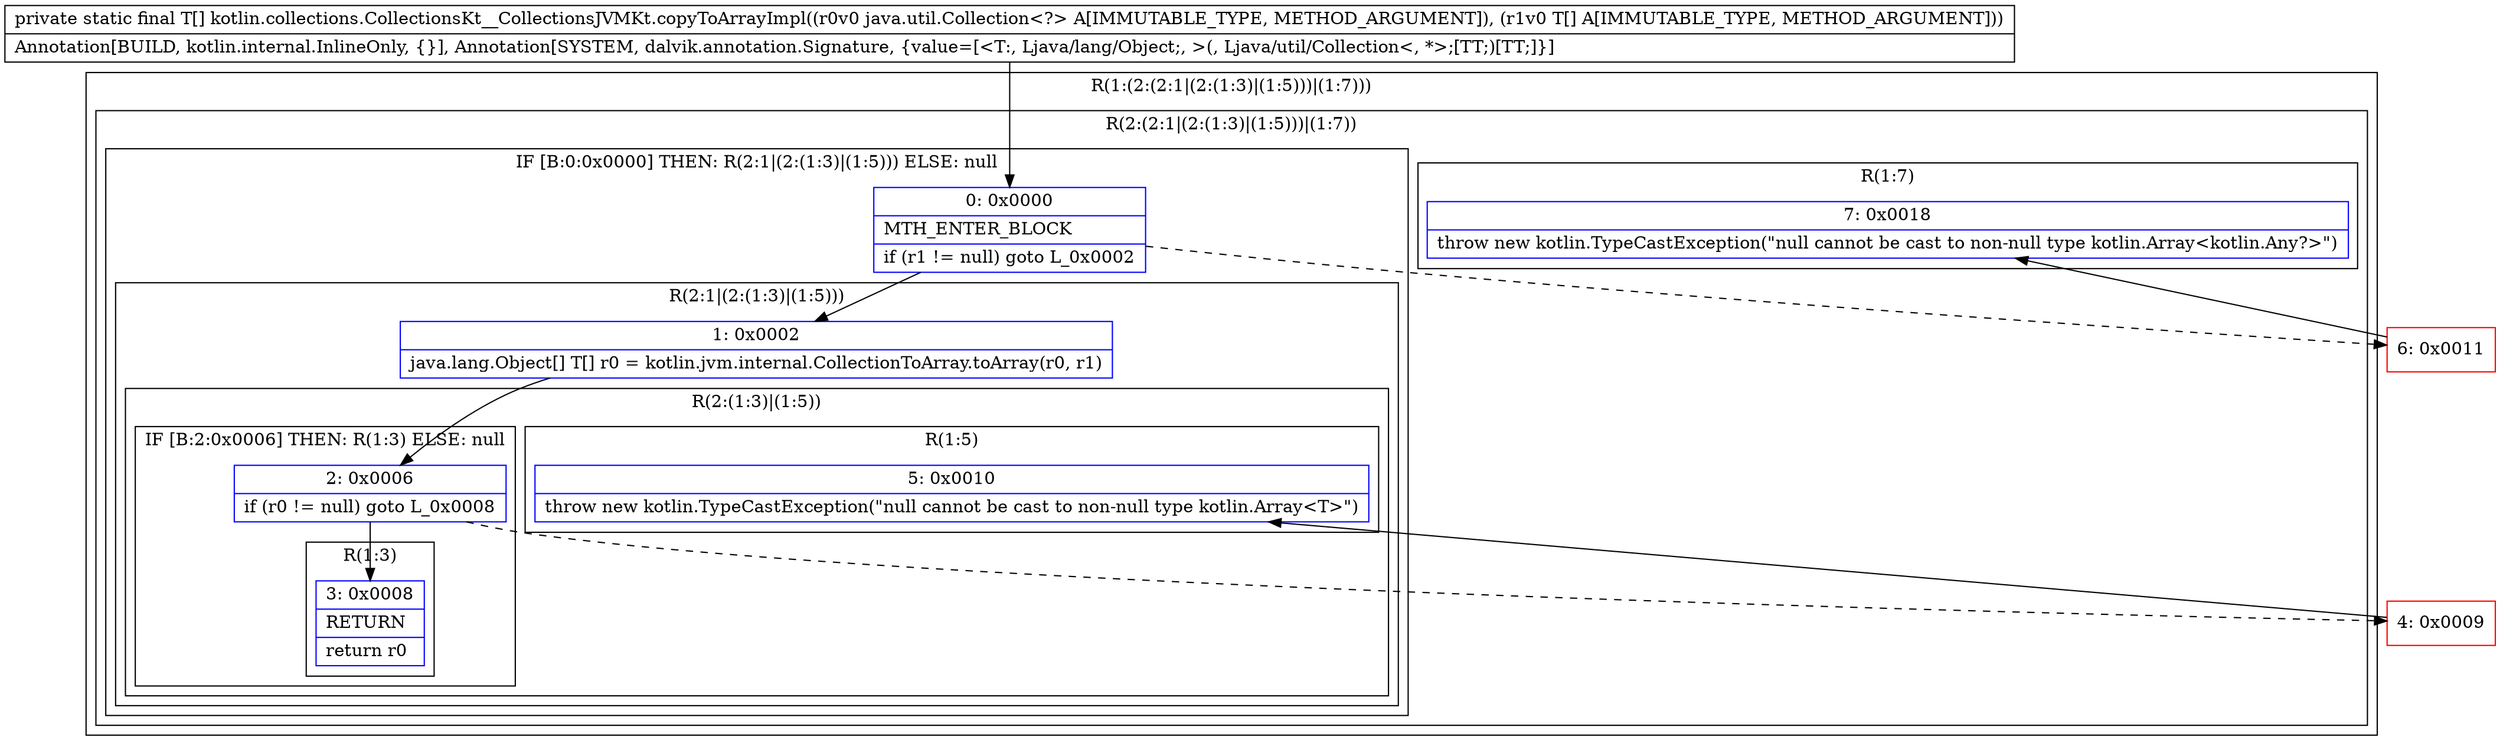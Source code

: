 digraph "CFG forkotlin.collections.CollectionsKt__CollectionsJVMKt.copyToArrayImpl(Ljava\/util\/Collection;[Ljava\/lang\/Object;)[Ljava\/lang\/Object;" {
subgraph cluster_Region_2030117044 {
label = "R(1:(2:(2:1|(2:(1:3)|(1:5)))|(1:7)))";
node [shape=record,color=blue];
subgraph cluster_Region_1106293364 {
label = "R(2:(2:1|(2:(1:3)|(1:5)))|(1:7))";
node [shape=record,color=blue];
subgraph cluster_IfRegion_1313237486 {
label = "IF [B:0:0x0000] THEN: R(2:1|(2:(1:3)|(1:5))) ELSE: null";
node [shape=record,color=blue];
Node_0 [shape=record,label="{0\:\ 0x0000|MTH_ENTER_BLOCK\l|if (r1 != null) goto L_0x0002\l}"];
subgraph cluster_Region_1302729627 {
label = "R(2:1|(2:(1:3)|(1:5)))";
node [shape=record,color=blue];
Node_1 [shape=record,label="{1\:\ 0x0002|java.lang.Object[] T[] r0 = kotlin.jvm.internal.CollectionToArray.toArray(r0, r1)\l}"];
subgraph cluster_Region_1623017101 {
label = "R(2:(1:3)|(1:5))";
node [shape=record,color=blue];
subgraph cluster_IfRegion_948867683 {
label = "IF [B:2:0x0006] THEN: R(1:3) ELSE: null";
node [shape=record,color=blue];
Node_2 [shape=record,label="{2\:\ 0x0006|if (r0 != null) goto L_0x0008\l}"];
subgraph cluster_Region_204747792 {
label = "R(1:3)";
node [shape=record,color=blue];
Node_3 [shape=record,label="{3\:\ 0x0008|RETURN\l|return r0\l}"];
}
}
subgraph cluster_Region_281661102 {
label = "R(1:5)";
node [shape=record,color=blue];
Node_5 [shape=record,label="{5\:\ 0x0010|throw new kotlin.TypeCastException(\"null cannot be cast to non\-null type kotlin.Array\<T\>\")\l}"];
}
}
}
}
subgraph cluster_Region_1416543697 {
label = "R(1:7)";
node [shape=record,color=blue];
Node_7 [shape=record,label="{7\:\ 0x0018|throw new kotlin.TypeCastException(\"null cannot be cast to non\-null type kotlin.Array\<kotlin.Any?\>\")\l}"];
}
}
}
Node_4 [shape=record,color=red,label="{4\:\ 0x0009}"];
Node_6 [shape=record,color=red,label="{6\:\ 0x0011}"];
MethodNode[shape=record,label="{private static final T[] kotlin.collections.CollectionsKt__CollectionsJVMKt.copyToArrayImpl((r0v0 java.util.Collection\<?\> A[IMMUTABLE_TYPE, METHOD_ARGUMENT]), (r1v0 T[] A[IMMUTABLE_TYPE, METHOD_ARGUMENT]))  | Annotation[BUILD, kotlin.internal.InlineOnly, \{\}], Annotation[SYSTEM, dalvik.annotation.Signature, \{value=[\<T:, Ljava\/lang\/Object;, \>(, Ljava\/util\/Collection\<, *\>;[TT;)[TT;]\}]\l}"];
MethodNode -> Node_0;
Node_0 -> Node_1;
Node_0 -> Node_6[style=dashed];
Node_1 -> Node_2;
Node_2 -> Node_3;
Node_2 -> Node_4[style=dashed];
Node_4 -> Node_5;
Node_6 -> Node_7;
}

